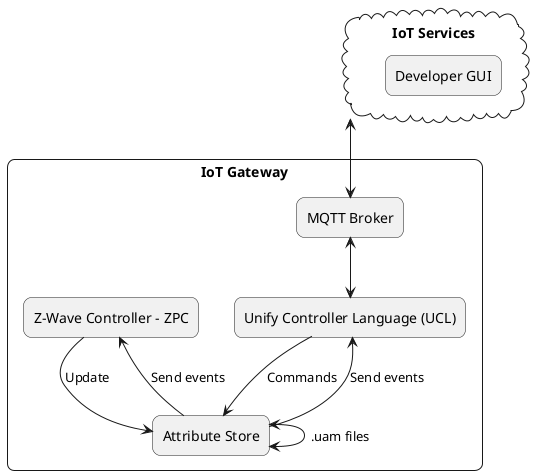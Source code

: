 @startuml
skinparam roundCorner 15

top to bottom direction

cloud "IoT Services" as IOTService {
    rectangle "Developer GUI" as DEVGUI 
}

rectangle "IoT Gateway" {
    rectangle "Attribute Store" as AttributeStore
    rectangle "Unify Controller Language (UCL)" as UCL
    rectangle "MQTT Broker" as Broker
    rectangle "Z-Wave Controller - ZPC" as ZPC
}


' Relation between Protocol controllers and MQTT abstration layer
AttributeStore <-u-> AttributeStore : .uam files

' IoT Services relation to the rest
IOTService <-d-> Broker

UCL -d-> AttributeStore : Commands
ZPC -d-> AttributeStore : Update
AttributeStore -u-> ZPC : Send events
AttributeStore -u-> UCL : Send events
UCL <-u-> Broker

@enduml